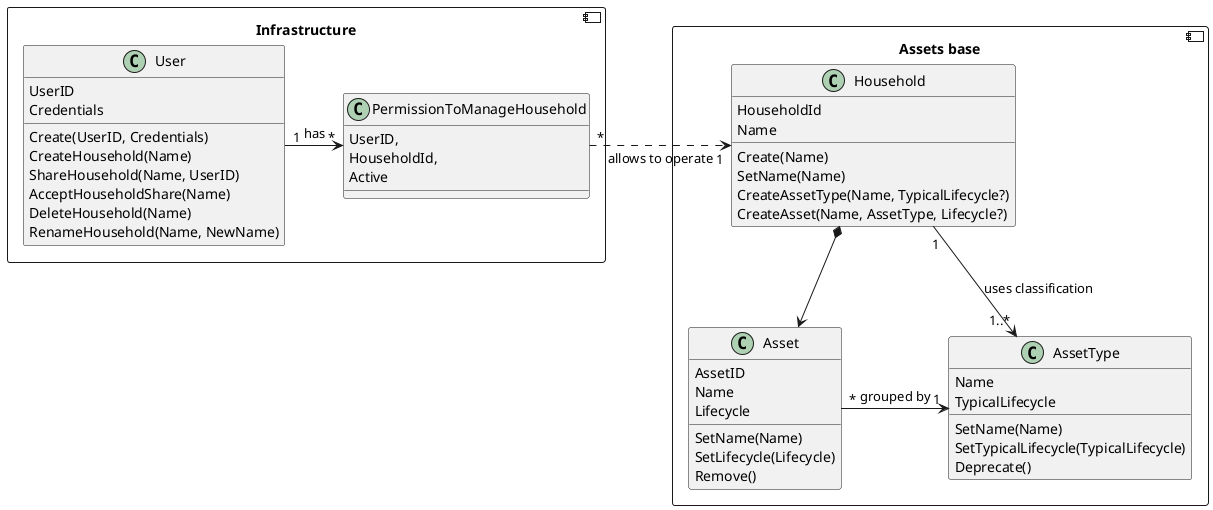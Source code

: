 @startuml Domain model

component Infrastructure{

    class User {
        UserID
        Credentials

        Create(UserID, Credentials)
        CreateHousehold(Name)
        ShareHousehold(Name, UserID)
        AcceptHouseholdShare(Name)
        DeleteHousehold(Name)
        RenameHousehold(Name, NewName)
    }

    class PermissionToManageHousehold{
        UserID,
        HouseholdId,
        Active
    }

    User "1"->"*" PermissionToManageHousehold : has

}

component "Assets base" as AssetBase{

    class Household{
        HouseholdId
        Name

        Create(Name)
        SetName(Name)
        CreateAssetType(Name, TypicalLifecycle?)
        CreateAsset(Name, AssetType, Lifecycle?)
    }

    class AssetType{
        Name
        TypicalLifecycle

        SetName(Name)
        SetTypicalLifecycle(TypicalLifecycle)
        Deprecate()
    }


    class Asset{
        AssetID
        Name
        Lifecycle

        SetName(Name)
        SetLifecycle(Lifecycle)
        Remove()
    }

    Household "1"==>"1..*" AssetType: uses classification
    Household *--> Asset
    Asset "*" -> "1" AssetType : grouped by
}


Household "1" <.left. "*" PermissionToManageHousehold : allows to operate

@enduml